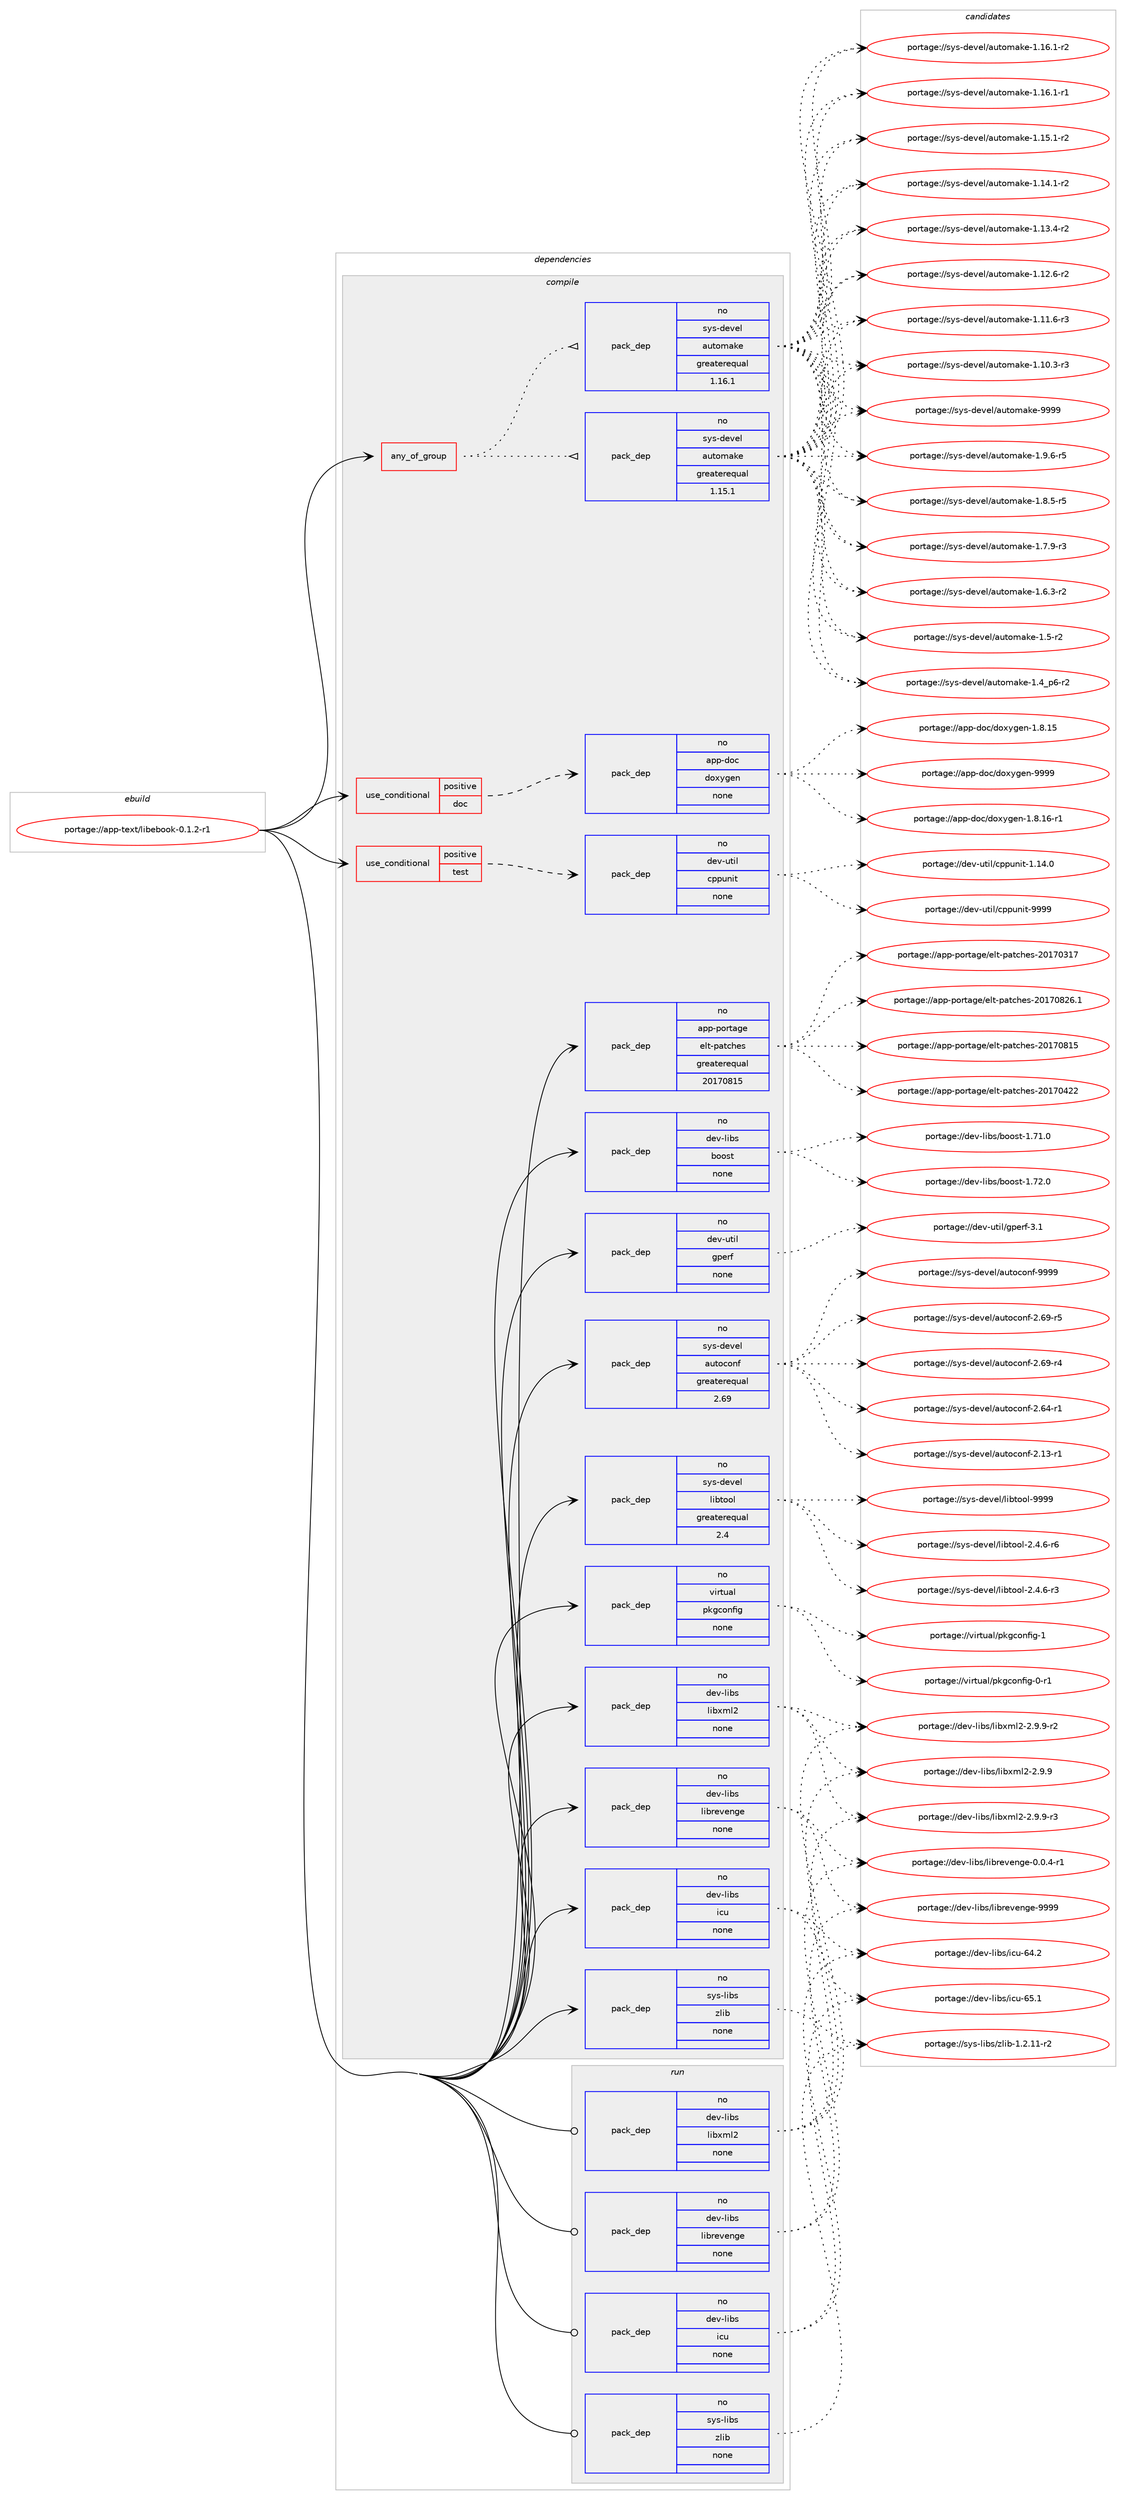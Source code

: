 digraph prolog {

# *************
# Graph options
# *************

newrank=true;
concentrate=true;
compound=true;
graph [rankdir=LR,fontname=Helvetica,fontsize=10,ranksep=1.5];#, ranksep=2.5, nodesep=0.2];
edge  [arrowhead=vee];
node  [fontname=Helvetica,fontsize=10];

# **********
# The ebuild
# **********

subgraph cluster_leftcol {
color=gray;
label=<<i>ebuild</i>>;
id [label="portage://app-text/libebook-0.1.2-r1", color=red, width=4, href="../app-text/libebook-0.1.2-r1.svg"];
}

# ****************
# The dependencies
# ****************

subgraph cluster_midcol {
color=gray;
label=<<i>dependencies</i>>;
subgraph cluster_compile {
fillcolor="#eeeeee";
style=filled;
label=<<i>compile</i>>;
subgraph any7685 {
dependency596479 [label=<<TABLE BORDER="0" CELLBORDER="1" CELLSPACING="0" CELLPADDING="4"><TR><TD CELLPADDING="10">any_of_group</TD></TR></TABLE>>, shape=none, color=red];subgraph pack448354 {
dependency596480 [label=<<TABLE BORDER="0" CELLBORDER="1" CELLSPACING="0" CELLPADDING="4" WIDTH="220"><TR><TD ROWSPAN="6" CELLPADDING="30">pack_dep</TD></TR><TR><TD WIDTH="110">no</TD></TR><TR><TD>sys-devel</TD></TR><TR><TD>automake</TD></TR><TR><TD>greaterequal</TD></TR><TR><TD>1.16.1</TD></TR></TABLE>>, shape=none, color=blue];
}
dependency596479:e -> dependency596480:w [weight=20,style="dotted",arrowhead="oinv"];
subgraph pack448355 {
dependency596481 [label=<<TABLE BORDER="0" CELLBORDER="1" CELLSPACING="0" CELLPADDING="4" WIDTH="220"><TR><TD ROWSPAN="6" CELLPADDING="30">pack_dep</TD></TR><TR><TD WIDTH="110">no</TD></TR><TR><TD>sys-devel</TD></TR><TR><TD>automake</TD></TR><TR><TD>greaterequal</TD></TR><TR><TD>1.15.1</TD></TR></TABLE>>, shape=none, color=blue];
}
dependency596479:e -> dependency596481:w [weight=20,style="dotted",arrowhead="oinv"];
}
id:e -> dependency596479:w [weight=20,style="solid",arrowhead="vee"];
subgraph cond140174 {
dependency596482 [label=<<TABLE BORDER="0" CELLBORDER="1" CELLSPACING="0" CELLPADDING="4"><TR><TD ROWSPAN="3" CELLPADDING="10">use_conditional</TD></TR><TR><TD>positive</TD></TR><TR><TD>doc</TD></TR></TABLE>>, shape=none, color=red];
subgraph pack448356 {
dependency596483 [label=<<TABLE BORDER="0" CELLBORDER="1" CELLSPACING="0" CELLPADDING="4" WIDTH="220"><TR><TD ROWSPAN="6" CELLPADDING="30">pack_dep</TD></TR><TR><TD WIDTH="110">no</TD></TR><TR><TD>app-doc</TD></TR><TR><TD>doxygen</TD></TR><TR><TD>none</TD></TR><TR><TD></TD></TR></TABLE>>, shape=none, color=blue];
}
dependency596482:e -> dependency596483:w [weight=20,style="dashed",arrowhead="vee"];
}
id:e -> dependency596482:w [weight=20,style="solid",arrowhead="vee"];
subgraph cond140175 {
dependency596484 [label=<<TABLE BORDER="0" CELLBORDER="1" CELLSPACING="0" CELLPADDING="4"><TR><TD ROWSPAN="3" CELLPADDING="10">use_conditional</TD></TR><TR><TD>positive</TD></TR><TR><TD>test</TD></TR></TABLE>>, shape=none, color=red];
subgraph pack448357 {
dependency596485 [label=<<TABLE BORDER="0" CELLBORDER="1" CELLSPACING="0" CELLPADDING="4" WIDTH="220"><TR><TD ROWSPAN="6" CELLPADDING="30">pack_dep</TD></TR><TR><TD WIDTH="110">no</TD></TR><TR><TD>dev-util</TD></TR><TR><TD>cppunit</TD></TR><TR><TD>none</TD></TR><TR><TD></TD></TR></TABLE>>, shape=none, color=blue];
}
dependency596484:e -> dependency596485:w [weight=20,style="dashed",arrowhead="vee"];
}
id:e -> dependency596484:w [weight=20,style="solid",arrowhead="vee"];
subgraph pack448358 {
dependency596486 [label=<<TABLE BORDER="0" CELLBORDER="1" CELLSPACING="0" CELLPADDING="4" WIDTH="220"><TR><TD ROWSPAN="6" CELLPADDING="30">pack_dep</TD></TR><TR><TD WIDTH="110">no</TD></TR><TR><TD>app-portage</TD></TR><TR><TD>elt-patches</TD></TR><TR><TD>greaterequal</TD></TR><TR><TD>20170815</TD></TR></TABLE>>, shape=none, color=blue];
}
id:e -> dependency596486:w [weight=20,style="solid",arrowhead="vee"];
subgraph pack448359 {
dependency596487 [label=<<TABLE BORDER="0" CELLBORDER="1" CELLSPACING="0" CELLPADDING="4" WIDTH="220"><TR><TD ROWSPAN="6" CELLPADDING="30">pack_dep</TD></TR><TR><TD WIDTH="110">no</TD></TR><TR><TD>dev-libs</TD></TR><TR><TD>boost</TD></TR><TR><TD>none</TD></TR><TR><TD></TD></TR></TABLE>>, shape=none, color=blue];
}
id:e -> dependency596487:w [weight=20,style="solid",arrowhead="vee"];
subgraph pack448360 {
dependency596488 [label=<<TABLE BORDER="0" CELLBORDER="1" CELLSPACING="0" CELLPADDING="4" WIDTH="220"><TR><TD ROWSPAN="6" CELLPADDING="30">pack_dep</TD></TR><TR><TD WIDTH="110">no</TD></TR><TR><TD>dev-libs</TD></TR><TR><TD>icu</TD></TR><TR><TD>none</TD></TR><TR><TD></TD></TR></TABLE>>, shape=none, color=blue];
}
id:e -> dependency596488:w [weight=20,style="solid",arrowhead="vee"];
subgraph pack448361 {
dependency596489 [label=<<TABLE BORDER="0" CELLBORDER="1" CELLSPACING="0" CELLPADDING="4" WIDTH="220"><TR><TD ROWSPAN="6" CELLPADDING="30">pack_dep</TD></TR><TR><TD WIDTH="110">no</TD></TR><TR><TD>dev-libs</TD></TR><TR><TD>librevenge</TD></TR><TR><TD>none</TD></TR><TR><TD></TD></TR></TABLE>>, shape=none, color=blue];
}
id:e -> dependency596489:w [weight=20,style="solid",arrowhead="vee"];
subgraph pack448362 {
dependency596490 [label=<<TABLE BORDER="0" CELLBORDER="1" CELLSPACING="0" CELLPADDING="4" WIDTH="220"><TR><TD ROWSPAN="6" CELLPADDING="30">pack_dep</TD></TR><TR><TD WIDTH="110">no</TD></TR><TR><TD>dev-libs</TD></TR><TR><TD>libxml2</TD></TR><TR><TD>none</TD></TR><TR><TD></TD></TR></TABLE>>, shape=none, color=blue];
}
id:e -> dependency596490:w [weight=20,style="solid",arrowhead="vee"];
subgraph pack448363 {
dependency596491 [label=<<TABLE BORDER="0" CELLBORDER="1" CELLSPACING="0" CELLPADDING="4" WIDTH="220"><TR><TD ROWSPAN="6" CELLPADDING="30">pack_dep</TD></TR><TR><TD WIDTH="110">no</TD></TR><TR><TD>dev-util</TD></TR><TR><TD>gperf</TD></TR><TR><TD>none</TD></TR><TR><TD></TD></TR></TABLE>>, shape=none, color=blue];
}
id:e -> dependency596491:w [weight=20,style="solid",arrowhead="vee"];
subgraph pack448364 {
dependency596492 [label=<<TABLE BORDER="0" CELLBORDER="1" CELLSPACING="0" CELLPADDING="4" WIDTH="220"><TR><TD ROWSPAN="6" CELLPADDING="30">pack_dep</TD></TR><TR><TD WIDTH="110">no</TD></TR><TR><TD>sys-devel</TD></TR><TR><TD>autoconf</TD></TR><TR><TD>greaterequal</TD></TR><TR><TD>2.69</TD></TR></TABLE>>, shape=none, color=blue];
}
id:e -> dependency596492:w [weight=20,style="solid",arrowhead="vee"];
subgraph pack448365 {
dependency596493 [label=<<TABLE BORDER="0" CELLBORDER="1" CELLSPACING="0" CELLPADDING="4" WIDTH="220"><TR><TD ROWSPAN="6" CELLPADDING="30">pack_dep</TD></TR><TR><TD WIDTH="110">no</TD></TR><TR><TD>sys-devel</TD></TR><TR><TD>libtool</TD></TR><TR><TD>greaterequal</TD></TR><TR><TD>2.4</TD></TR></TABLE>>, shape=none, color=blue];
}
id:e -> dependency596493:w [weight=20,style="solid",arrowhead="vee"];
subgraph pack448366 {
dependency596494 [label=<<TABLE BORDER="0" CELLBORDER="1" CELLSPACING="0" CELLPADDING="4" WIDTH="220"><TR><TD ROWSPAN="6" CELLPADDING="30">pack_dep</TD></TR><TR><TD WIDTH="110">no</TD></TR><TR><TD>sys-libs</TD></TR><TR><TD>zlib</TD></TR><TR><TD>none</TD></TR><TR><TD></TD></TR></TABLE>>, shape=none, color=blue];
}
id:e -> dependency596494:w [weight=20,style="solid",arrowhead="vee"];
subgraph pack448367 {
dependency596495 [label=<<TABLE BORDER="0" CELLBORDER="1" CELLSPACING="0" CELLPADDING="4" WIDTH="220"><TR><TD ROWSPAN="6" CELLPADDING="30">pack_dep</TD></TR><TR><TD WIDTH="110">no</TD></TR><TR><TD>virtual</TD></TR><TR><TD>pkgconfig</TD></TR><TR><TD>none</TD></TR><TR><TD></TD></TR></TABLE>>, shape=none, color=blue];
}
id:e -> dependency596495:w [weight=20,style="solid",arrowhead="vee"];
}
subgraph cluster_compileandrun {
fillcolor="#eeeeee";
style=filled;
label=<<i>compile and run</i>>;
}
subgraph cluster_run {
fillcolor="#eeeeee";
style=filled;
label=<<i>run</i>>;
subgraph pack448368 {
dependency596496 [label=<<TABLE BORDER="0" CELLBORDER="1" CELLSPACING="0" CELLPADDING="4" WIDTH="220"><TR><TD ROWSPAN="6" CELLPADDING="30">pack_dep</TD></TR><TR><TD WIDTH="110">no</TD></TR><TR><TD>dev-libs</TD></TR><TR><TD>icu</TD></TR><TR><TD>none</TD></TR><TR><TD></TD></TR></TABLE>>, shape=none, color=blue];
}
id:e -> dependency596496:w [weight=20,style="solid",arrowhead="odot"];
subgraph pack448369 {
dependency596497 [label=<<TABLE BORDER="0" CELLBORDER="1" CELLSPACING="0" CELLPADDING="4" WIDTH="220"><TR><TD ROWSPAN="6" CELLPADDING="30">pack_dep</TD></TR><TR><TD WIDTH="110">no</TD></TR><TR><TD>dev-libs</TD></TR><TR><TD>librevenge</TD></TR><TR><TD>none</TD></TR><TR><TD></TD></TR></TABLE>>, shape=none, color=blue];
}
id:e -> dependency596497:w [weight=20,style="solid",arrowhead="odot"];
subgraph pack448370 {
dependency596498 [label=<<TABLE BORDER="0" CELLBORDER="1" CELLSPACING="0" CELLPADDING="4" WIDTH="220"><TR><TD ROWSPAN="6" CELLPADDING="30">pack_dep</TD></TR><TR><TD WIDTH="110">no</TD></TR><TR><TD>dev-libs</TD></TR><TR><TD>libxml2</TD></TR><TR><TD>none</TD></TR><TR><TD></TD></TR></TABLE>>, shape=none, color=blue];
}
id:e -> dependency596498:w [weight=20,style="solid",arrowhead="odot"];
subgraph pack448371 {
dependency596499 [label=<<TABLE BORDER="0" CELLBORDER="1" CELLSPACING="0" CELLPADDING="4" WIDTH="220"><TR><TD ROWSPAN="6" CELLPADDING="30">pack_dep</TD></TR><TR><TD WIDTH="110">no</TD></TR><TR><TD>sys-libs</TD></TR><TR><TD>zlib</TD></TR><TR><TD>none</TD></TR><TR><TD></TD></TR></TABLE>>, shape=none, color=blue];
}
id:e -> dependency596499:w [weight=20,style="solid",arrowhead="odot"];
}
}

# **************
# The candidates
# **************

subgraph cluster_choices {
rank=same;
color=gray;
label=<<i>candidates</i>>;

subgraph choice448354 {
color=black;
nodesep=1;
choice115121115451001011181011084797117116111109971071014557575757 [label="portage://sys-devel/automake-9999", color=red, width=4,href="../sys-devel/automake-9999.svg"];
choice115121115451001011181011084797117116111109971071014549465746544511453 [label="portage://sys-devel/automake-1.9.6-r5", color=red, width=4,href="../sys-devel/automake-1.9.6-r5.svg"];
choice115121115451001011181011084797117116111109971071014549465646534511453 [label="portage://sys-devel/automake-1.8.5-r5", color=red, width=4,href="../sys-devel/automake-1.8.5-r5.svg"];
choice115121115451001011181011084797117116111109971071014549465546574511451 [label="portage://sys-devel/automake-1.7.9-r3", color=red, width=4,href="../sys-devel/automake-1.7.9-r3.svg"];
choice115121115451001011181011084797117116111109971071014549465446514511450 [label="portage://sys-devel/automake-1.6.3-r2", color=red, width=4,href="../sys-devel/automake-1.6.3-r2.svg"];
choice11512111545100101118101108479711711611110997107101454946534511450 [label="portage://sys-devel/automake-1.5-r2", color=red, width=4,href="../sys-devel/automake-1.5-r2.svg"];
choice115121115451001011181011084797117116111109971071014549465295112544511450 [label="portage://sys-devel/automake-1.4_p6-r2", color=red, width=4,href="../sys-devel/automake-1.4_p6-r2.svg"];
choice11512111545100101118101108479711711611110997107101454946495446494511450 [label="portage://sys-devel/automake-1.16.1-r2", color=red, width=4,href="../sys-devel/automake-1.16.1-r2.svg"];
choice11512111545100101118101108479711711611110997107101454946495446494511449 [label="portage://sys-devel/automake-1.16.1-r1", color=red, width=4,href="../sys-devel/automake-1.16.1-r1.svg"];
choice11512111545100101118101108479711711611110997107101454946495346494511450 [label="portage://sys-devel/automake-1.15.1-r2", color=red, width=4,href="../sys-devel/automake-1.15.1-r2.svg"];
choice11512111545100101118101108479711711611110997107101454946495246494511450 [label="portage://sys-devel/automake-1.14.1-r2", color=red, width=4,href="../sys-devel/automake-1.14.1-r2.svg"];
choice11512111545100101118101108479711711611110997107101454946495146524511450 [label="portage://sys-devel/automake-1.13.4-r2", color=red, width=4,href="../sys-devel/automake-1.13.4-r2.svg"];
choice11512111545100101118101108479711711611110997107101454946495046544511450 [label="portage://sys-devel/automake-1.12.6-r2", color=red, width=4,href="../sys-devel/automake-1.12.6-r2.svg"];
choice11512111545100101118101108479711711611110997107101454946494946544511451 [label="portage://sys-devel/automake-1.11.6-r3", color=red, width=4,href="../sys-devel/automake-1.11.6-r3.svg"];
choice11512111545100101118101108479711711611110997107101454946494846514511451 [label="portage://sys-devel/automake-1.10.3-r3", color=red, width=4,href="../sys-devel/automake-1.10.3-r3.svg"];
dependency596480:e -> choice115121115451001011181011084797117116111109971071014557575757:w [style=dotted,weight="100"];
dependency596480:e -> choice115121115451001011181011084797117116111109971071014549465746544511453:w [style=dotted,weight="100"];
dependency596480:e -> choice115121115451001011181011084797117116111109971071014549465646534511453:w [style=dotted,weight="100"];
dependency596480:e -> choice115121115451001011181011084797117116111109971071014549465546574511451:w [style=dotted,weight="100"];
dependency596480:e -> choice115121115451001011181011084797117116111109971071014549465446514511450:w [style=dotted,weight="100"];
dependency596480:e -> choice11512111545100101118101108479711711611110997107101454946534511450:w [style=dotted,weight="100"];
dependency596480:e -> choice115121115451001011181011084797117116111109971071014549465295112544511450:w [style=dotted,weight="100"];
dependency596480:e -> choice11512111545100101118101108479711711611110997107101454946495446494511450:w [style=dotted,weight="100"];
dependency596480:e -> choice11512111545100101118101108479711711611110997107101454946495446494511449:w [style=dotted,weight="100"];
dependency596480:e -> choice11512111545100101118101108479711711611110997107101454946495346494511450:w [style=dotted,weight="100"];
dependency596480:e -> choice11512111545100101118101108479711711611110997107101454946495246494511450:w [style=dotted,weight="100"];
dependency596480:e -> choice11512111545100101118101108479711711611110997107101454946495146524511450:w [style=dotted,weight="100"];
dependency596480:e -> choice11512111545100101118101108479711711611110997107101454946495046544511450:w [style=dotted,weight="100"];
dependency596480:e -> choice11512111545100101118101108479711711611110997107101454946494946544511451:w [style=dotted,weight="100"];
dependency596480:e -> choice11512111545100101118101108479711711611110997107101454946494846514511451:w [style=dotted,weight="100"];
}
subgraph choice448355 {
color=black;
nodesep=1;
choice115121115451001011181011084797117116111109971071014557575757 [label="portage://sys-devel/automake-9999", color=red, width=4,href="../sys-devel/automake-9999.svg"];
choice115121115451001011181011084797117116111109971071014549465746544511453 [label="portage://sys-devel/automake-1.9.6-r5", color=red, width=4,href="../sys-devel/automake-1.9.6-r5.svg"];
choice115121115451001011181011084797117116111109971071014549465646534511453 [label="portage://sys-devel/automake-1.8.5-r5", color=red, width=4,href="../sys-devel/automake-1.8.5-r5.svg"];
choice115121115451001011181011084797117116111109971071014549465546574511451 [label="portage://sys-devel/automake-1.7.9-r3", color=red, width=4,href="../sys-devel/automake-1.7.9-r3.svg"];
choice115121115451001011181011084797117116111109971071014549465446514511450 [label="portage://sys-devel/automake-1.6.3-r2", color=red, width=4,href="../sys-devel/automake-1.6.3-r2.svg"];
choice11512111545100101118101108479711711611110997107101454946534511450 [label="portage://sys-devel/automake-1.5-r2", color=red, width=4,href="../sys-devel/automake-1.5-r2.svg"];
choice115121115451001011181011084797117116111109971071014549465295112544511450 [label="portage://sys-devel/automake-1.4_p6-r2", color=red, width=4,href="../sys-devel/automake-1.4_p6-r2.svg"];
choice11512111545100101118101108479711711611110997107101454946495446494511450 [label="portage://sys-devel/automake-1.16.1-r2", color=red, width=4,href="../sys-devel/automake-1.16.1-r2.svg"];
choice11512111545100101118101108479711711611110997107101454946495446494511449 [label="portage://sys-devel/automake-1.16.1-r1", color=red, width=4,href="../sys-devel/automake-1.16.1-r1.svg"];
choice11512111545100101118101108479711711611110997107101454946495346494511450 [label="portage://sys-devel/automake-1.15.1-r2", color=red, width=4,href="../sys-devel/automake-1.15.1-r2.svg"];
choice11512111545100101118101108479711711611110997107101454946495246494511450 [label="portage://sys-devel/automake-1.14.1-r2", color=red, width=4,href="../sys-devel/automake-1.14.1-r2.svg"];
choice11512111545100101118101108479711711611110997107101454946495146524511450 [label="portage://sys-devel/automake-1.13.4-r2", color=red, width=4,href="../sys-devel/automake-1.13.4-r2.svg"];
choice11512111545100101118101108479711711611110997107101454946495046544511450 [label="portage://sys-devel/automake-1.12.6-r2", color=red, width=4,href="../sys-devel/automake-1.12.6-r2.svg"];
choice11512111545100101118101108479711711611110997107101454946494946544511451 [label="portage://sys-devel/automake-1.11.6-r3", color=red, width=4,href="../sys-devel/automake-1.11.6-r3.svg"];
choice11512111545100101118101108479711711611110997107101454946494846514511451 [label="portage://sys-devel/automake-1.10.3-r3", color=red, width=4,href="../sys-devel/automake-1.10.3-r3.svg"];
dependency596481:e -> choice115121115451001011181011084797117116111109971071014557575757:w [style=dotted,weight="100"];
dependency596481:e -> choice115121115451001011181011084797117116111109971071014549465746544511453:w [style=dotted,weight="100"];
dependency596481:e -> choice115121115451001011181011084797117116111109971071014549465646534511453:w [style=dotted,weight="100"];
dependency596481:e -> choice115121115451001011181011084797117116111109971071014549465546574511451:w [style=dotted,weight="100"];
dependency596481:e -> choice115121115451001011181011084797117116111109971071014549465446514511450:w [style=dotted,weight="100"];
dependency596481:e -> choice11512111545100101118101108479711711611110997107101454946534511450:w [style=dotted,weight="100"];
dependency596481:e -> choice115121115451001011181011084797117116111109971071014549465295112544511450:w [style=dotted,weight="100"];
dependency596481:e -> choice11512111545100101118101108479711711611110997107101454946495446494511450:w [style=dotted,weight="100"];
dependency596481:e -> choice11512111545100101118101108479711711611110997107101454946495446494511449:w [style=dotted,weight="100"];
dependency596481:e -> choice11512111545100101118101108479711711611110997107101454946495346494511450:w [style=dotted,weight="100"];
dependency596481:e -> choice11512111545100101118101108479711711611110997107101454946495246494511450:w [style=dotted,weight="100"];
dependency596481:e -> choice11512111545100101118101108479711711611110997107101454946495146524511450:w [style=dotted,weight="100"];
dependency596481:e -> choice11512111545100101118101108479711711611110997107101454946495046544511450:w [style=dotted,weight="100"];
dependency596481:e -> choice11512111545100101118101108479711711611110997107101454946494946544511451:w [style=dotted,weight="100"];
dependency596481:e -> choice11512111545100101118101108479711711611110997107101454946494846514511451:w [style=dotted,weight="100"];
}
subgraph choice448356 {
color=black;
nodesep=1;
choice971121124510011199471001111201211031011104557575757 [label="portage://app-doc/doxygen-9999", color=red, width=4,href="../app-doc/doxygen-9999.svg"];
choice97112112451001119947100111120121103101110454946564649544511449 [label="portage://app-doc/doxygen-1.8.16-r1", color=red, width=4,href="../app-doc/doxygen-1.8.16-r1.svg"];
choice9711211245100111994710011112012110310111045494656464953 [label="portage://app-doc/doxygen-1.8.15", color=red, width=4,href="../app-doc/doxygen-1.8.15.svg"];
dependency596483:e -> choice971121124510011199471001111201211031011104557575757:w [style=dotted,weight="100"];
dependency596483:e -> choice97112112451001119947100111120121103101110454946564649544511449:w [style=dotted,weight="100"];
dependency596483:e -> choice9711211245100111994710011112012110310111045494656464953:w [style=dotted,weight="100"];
}
subgraph choice448357 {
color=black;
nodesep=1;
choice1001011184511711610510847991121121171101051164557575757 [label="portage://dev-util/cppunit-9999", color=red, width=4,href="../dev-util/cppunit-9999.svg"];
choice10010111845117116105108479911211211711010511645494649524648 [label="portage://dev-util/cppunit-1.14.0", color=red, width=4,href="../dev-util/cppunit-1.14.0.svg"];
dependency596485:e -> choice1001011184511711610510847991121121171101051164557575757:w [style=dotted,weight="100"];
dependency596485:e -> choice10010111845117116105108479911211211711010511645494649524648:w [style=dotted,weight="100"];
}
subgraph choice448358 {
color=black;
nodesep=1;
choice971121124511211111411697103101471011081164511297116991041011154550484955485650544649 [label="portage://app-portage/elt-patches-20170826.1", color=red, width=4,href="../app-portage/elt-patches-20170826.1.svg"];
choice97112112451121111141169710310147101108116451129711699104101115455048495548564953 [label="portage://app-portage/elt-patches-20170815", color=red, width=4,href="../app-portage/elt-patches-20170815.svg"];
choice97112112451121111141169710310147101108116451129711699104101115455048495548525050 [label="portage://app-portage/elt-patches-20170422", color=red, width=4,href="../app-portage/elt-patches-20170422.svg"];
choice97112112451121111141169710310147101108116451129711699104101115455048495548514955 [label="portage://app-portage/elt-patches-20170317", color=red, width=4,href="../app-portage/elt-patches-20170317.svg"];
dependency596486:e -> choice971121124511211111411697103101471011081164511297116991041011154550484955485650544649:w [style=dotted,weight="100"];
dependency596486:e -> choice97112112451121111141169710310147101108116451129711699104101115455048495548564953:w [style=dotted,weight="100"];
dependency596486:e -> choice97112112451121111141169710310147101108116451129711699104101115455048495548525050:w [style=dotted,weight="100"];
dependency596486:e -> choice97112112451121111141169710310147101108116451129711699104101115455048495548514955:w [style=dotted,weight="100"];
}
subgraph choice448359 {
color=black;
nodesep=1;
choice1001011184510810598115479811111111511645494655504648 [label="portage://dev-libs/boost-1.72.0", color=red, width=4,href="../dev-libs/boost-1.72.0.svg"];
choice1001011184510810598115479811111111511645494655494648 [label="portage://dev-libs/boost-1.71.0", color=red, width=4,href="../dev-libs/boost-1.71.0.svg"];
dependency596487:e -> choice1001011184510810598115479811111111511645494655504648:w [style=dotted,weight="100"];
dependency596487:e -> choice1001011184510810598115479811111111511645494655494648:w [style=dotted,weight="100"];
}
subgraph choice448360 {
color=black;
nodesep=1;
choice100101118451081059811547105991174554534649 [label="portage://dev-libs/icu-65.1", color=red, width=4,href="../dev-libs/icu-65.1.svg"];
choice100101118451081059811547105991174554524650 [label="portage://dev-libs/icu-64.2", color=red, width=4,href="../dev-libs/icu-64.2.svg"];
dependency596488:e -> choice100101118451081059811547105991174554534649:w [style=dotted,weight="100"];
dependency596488:e -> choice100101118451081059811547105991174554524650:w [style=dotted,weight="100"];
}
subgraph choice448361 {
color=black;
nodesep=1;
choice100101118451081059811547108105981141011181011101031014557575757 [label="portage://dev-libs/librevenge-9999", color=red, width=4,href="../dev-libs/librevenge-9999.svg"];
choice100101118451081059811547108105981141011181011101031014548464846524511449 [label="portage://dev-libs/librevenge-0.0.4-r1", color=red, width=4,href="../dev-libs/librevenge-0.0.4-r1.svg"];
dependency596489:e -> choice100101118451081059811547108105981141011181011101031014557575757:w [style=dotted,weight="100"];
dependency596489:e -> choice100101118451081059811547108105981141011181011101031014548464846524511449:w [style=dotted,weight="100"];
}
subgraph choice448362 {
color=black;
nodesep=1;
choice10010111845108105981154710810598120109108504550465746574511451 [label="portage://dev-libs/libxml2-2.9.9-r3", color=red, width=4,href="../dev-libs/libxml2-2.9.9-r3.svg"];
choice10010111845108105981154710810598120109108504550465746574511450 [label="portage://dev-libs/libxml2-2.9.9-r2", color=red, width=4,href="../dev-libs/libxml2-2.9.9-r2.svg"];
choice1001011184510810598115471081059812010910850455046574657 [label="portage://dev-libs/libxml2-2.9.9", color=red, width=4,href="../dev-libs/libxml2-2.9.9.svg"];
dependency596490:e -> choice10010111845108105981154710810598120109108504550465746574511451:w [style=dotted,weight="100"];
dependency596490:e -> choice10010111845108105981154710810598120109108504550465746574511450:w [style=dotted,weight="100"];
dependency596490:e -> choice1001011184510810598115471081059812010910850455046574657:w [style=dotted,weight="100"];
}
subgraph choice448363 {
color=black;
nodesep=1;
choice100101118451171161051084710311210111410245514649 [label="portage://dev-util/gperf-3.1", color=red, width=4,href="../dev-util/gperf-3.1.svg"];
dependency596491:e -> choice100101118451171161051084710311210111410245514649:w [style=dotted,weight="100"];
}
subgraph choice448364 {
color=black;
nodesep=1;
choice115121115451001011181011084797117116111991111101024557575757 [label="portage://sys-devel/autoconf-9999", color=red, width=4,href="../sys-devel/autoconf-9999.svg"];
choice1151211154510010111810110847971171161119911111010245504654574511453 [label="portage://sys-devel/autoconf-2.69-r5", color=red, width=4,href="../sys-devel/autoconf-2.69-r5.svg"];
choice1151211154510010111810110847971171161119911111010245504654574511452 [label="portage://sys-devel/autoconf-2.69-r4", color=red, width=4,href="../sys-devel/autoconf-2.69-r4.svg"];
choice1151211154510010111810110847971171161119911111010245504654524511449 [label="portage://sys-devel/autoconf-2.64-r1", color=red, width=4,href="../sys-devel/autoconf-2.64-r1.svg"];
choice1151211154510010111810110847971171161119911111010245504649514511449 [label="portage://sys-devel/autoconf-2.13-r1", color=red, width=4,href="../sys-devel/autoconf-2.13-r1.svg"];
dependency596492:e -> choice115121115451001011181011084797117116111991111101024557575757:w [style=dotted,weight="100"];
dependency596492:e -> choice1151211154510010111810110847971171161119911111010245504654574511453:w [style=dotted,weight="100"];
dependency596492:e -> choice1151211154510010111810110847971171161119911111010245504654574511452:w [style=dotted,weight="100"];
dependency596492:e -> choice1151211154510010111810110847971171161119911111010245504654524511449:w [style=dotted,weight="100"];
dependency596492:e -> choice1151211154510010111810110847971171161119911111010245504649514511449:w [style=dotted,weight="100"];
}
subgraph choice448365 {
color=black;
nodesep=1;
choice1151211154510010111810110847108105981161111111084557575757 [label="portage://sys-devel/libtool-9999", color=red, width=4,href="../sys-devel/libtool-9999.svg"];
choice1151211154510010111810110847108105981161111111084550465246544511454 [label="portage://sys-devel/libtool-2.4.6-r6", color=red, width=4,href="../sys-devel/libtool-2.4.6-r6.svg"];
choice1151211154510010111810110847108105981161111111084550465246544511451 [label="portage://sys-devel/libtool-2.4.6-r3", color=red, width=4,href="../sys-devel/libtool-2.4.6-r3.svg"];
dependency596493:e -> choice1151211154510010111810110847108105981161111111084557575757:w [style=dotted,weight="100"];
dependency596493:e -> choice1151211154510010111810110847108105981161111111084550465246544511454:w [style=dotted,weight="100"];
dependency596493:e -> choice1151211154510010111810110847108105981161111111084550465246544511451:w [style=dotted,weight="100"];
}
subgraph choice448366 {
color=black;
nodesep=1;
choice11512111545108105981154712210810598454946504649494511450 [label="portage://sys-libs/zlib-1.2.11-r2", color=red, width=4,href="../sys-libs/zlib-1.2.11-r2.svg"];
dependency596494:e -> choice11512111545108105981154712210810598454946504649494511450:w [style=dotted,weight="100"];
}
subgraph choice448367 {
color=black;
nodesep=1;
choice1181051141161179710847112107103991111101021051034549 [label="portage://virtual/pkgconfig-1", color=red, width=4,href="../virtual/pkgconfig-1.svg"];
choice11810511411611797108471121071039911111010210510345484511449 [label="portage://virtual/pkgconfig-0-r1", color=red, width=4,href="../virtual/pkgconfig-0-r1.svg"];
dependency596495:e -> choice1181051141161179710847112107103991111101021051034549:w [style=dotted,weight="100"];
dependency596495:e -> choice11810511411611797108471121071039911111010210510345484511449:w [style=dotted,weight="100"];
}
subgraph choice448368 {
color=black;
nodesep=1;
choice100101118451081059811547105991174554534649 [label="portage://dev-libs/icu-65.1", color=red, width=4,href="../dev-libs/icu-65.1.svg"];
choice100101118451081059811547105991174554524650 [label="portage://dev-libs/icu-64.2", color=red, width=4,href="../dev-libs/icu-64.2.svg"];
dependency596496:e -> choice100101118451081059811547105991174554534649:w [style=dotted,weight="100"];
dependency596496:e -> choice100101118451081059811547105991174554524650:w [style=dotted,weight="100"];
}
subgraph choice448369 {
color=black;
nodesep=1;
choice100101118451081059811547108105981141011181011101031014557575757 [label="portage://dev-libs/librevenge-9999", color=red, width=4,href="../dev-libs/librevenge-9999.svg"];
choice100101118451081059811547108105981141011181011101031014548464846524511449 [label="portage://dev-libs/librevenge-0.0.4-r1", color=red, width=4,href="../dev-libs/librevenge-0.0.4-r1.svg"];
dependency596497:e -> choice100101118451081059811547108105981141011181011101031014557575757:w [style=dotted,weight="100"];
dependency596497:e -> choice100101118451081059811547108105981141011181011101031014548464846524511449:w [style=dotted,weight="100"];
}
subgraph choice448370 {
color=black;
nodesep=1;
choice10010111845108105981154710810598120109108504550465746574511451 [label="portage://dev-libs/libxml2-2.9.9-r3", color=red, width=4,href="../dev-libs/libxml2-2.9.9-r3.svg"];
choice10010111845108105981154710810598120109108504550465746574511450 [label="portage://dev-libs/libxml2-2.9.9-r2", color=red, width=4,href="../dev-libs/libxml2-2.9.9-r2.svg"];
choice1001011184510810598115471081059812010910850455046574657 [label="portage://dev-libs/libxml2-2.9.9", color=red, width=4,href="../dev-libs/libxml2-2.9.9.svg"];
dependency596498:e -> choice10010111845108105981154710810598120109108504550465746574511451:w [style=dotted,weight="100"];
dependency596498:e -> choice10010111845108105981154710810598120109108504550465746574511450:w [style=dotted,weight="100"];
dependency596498:e -> choice1001011184510810598115471081059812010910850455046574657:w [style=dotted,weight="100"];
}
subgraph choice448371 {
color=black;
nodesep=1;
choice11512111545108105981154712210810598454946504649494511450 [label="portage://sys-libs/zlib-1.2.11-r2", color=red, width=4,href="../sys-libs/zlib-1.2.11-r2.svg"];
dependency596499:e -> choice11512111545108105981154712210810598454946504649494511450:w [style=dotted,weight="100"];
}
}

}
